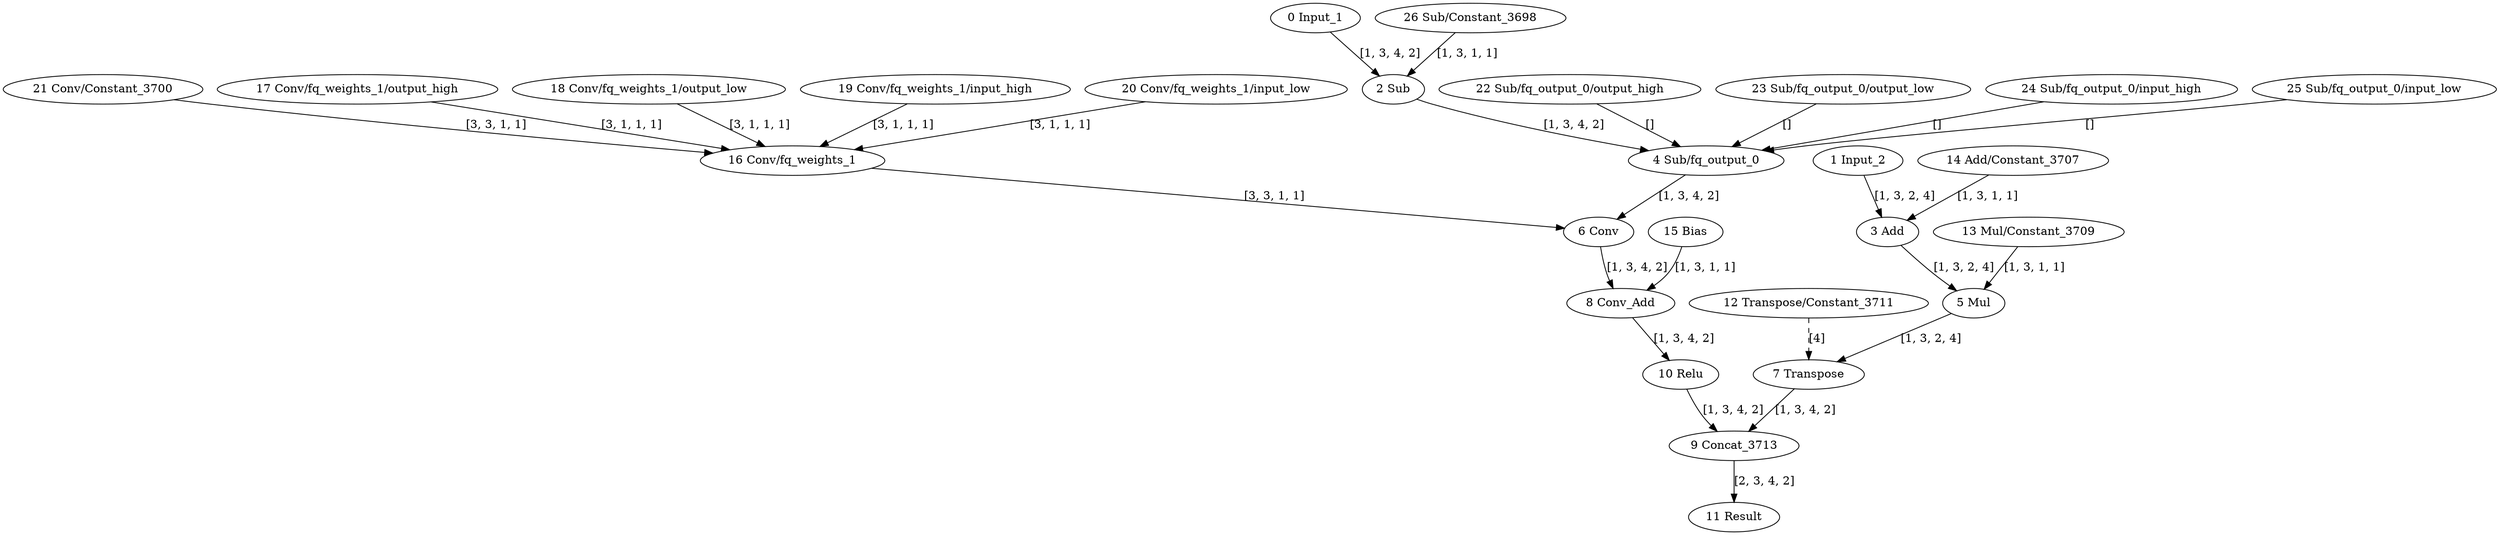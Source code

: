 strict digraph  {
"0 Input_1" [id=0, type=Parameter];
"1 Input_2" [id=1, type=Parameter];
"2 Sub" [id=2, type=Subtract];
"3 Add" [id=3, type=Add];
"4 Sub/fq_output_0" [id=4, type=FakeQuantize];
"5 Mul" [id=5, type=Multiply];
"6 Conv" [id=6, type=Convolution];
"7 Transpose" [id=7, type=Transpose];
"8 Conv_Add" [id=8, type=Add];
"9 Concat_3713" [id=9, type=Concat];
"10 Relu" [id=10, type=Relu];
"11 Result" [id=11, type=Result];
"12 Transpose/Constant_3711" [id=12, type=Constant];
"13 Mul/Constant_3709" [id=13, type=Constant];
"14 Add/Constant_3707" [id=14, type=Constant];
"15 Bias" [id=15, type=Constant];
"16 Conv/fq_weights_1" [id=16, type=FakeQuantize];
"17 Conv/fq_weights_1/output_high" [id=17, type=Constant];
"18 Conv/fq_weights_1/output_low" [id=18, type=Constant];
"19 Conv/fq_weights_1/input_high" [id=19, type=Constant];
"20 Conv/fq_weights_1/input_low" [id=20, type=Constant];
"21 Conv/Constant_3700" [id=21, type=Constant];
"22 Sub/fq_output_0/output_high" [id=22, type=Constant];
"23 Sub/fq_output_0/output_low" [id=23, type=Constant];
"24 Sub/fq_output_0/input_high" [id=24, type=Constant];
"25 Sub/fq_output_0/input_low" [id=25, type=Constant];
"26 Sub/Constant_3698" [id=26, type=Constant];
"0 Input_1" -> "2 Sub"  [label="[1, 3, 4, 2]", style=solid];
"1 Input_2" -> "3 Add"  [label="[1, 3, 2, 4]", style=solid];
"2 Sub" -> "4 Sub/fq_output_0"  [label="[1, 3, 4, 2]", style=solid];
"3 Add" -> "5 Mul"  [label="[1, 3, 2, 4]", style=solid];
"4 Sub/fq_output_0" -> "6 Conv"  [label="[1, 3, 4, 2]", style=solid];
"5 Mul" -> "7 Transpose"  [label="[1, 3, 2, 4]", style=solid];
"6 Conv" -> "8 Conv_Add"  [label="[1, 3, 4, 2]", style=solid];
"7 Transpose" -> "9 Concat_3713"  [label="[1, 3, 4, 2]", style=solid];
"8 Conv_Add" -> "10 Relu"  [label="[1, 3, 4, 2]", style=solid];
"9 Concat_3713" -> "11 Result"  [label="[2, 3, 4, 2]", style=solid];
"10 Relu" -> "9 Concat_3713"  [label="[1, 3, 4, 2]", style=solid];
"12 Transpose/Constant_3711" -> "7 Transpose"  [label="[4]", style=dashed];
"13 Mul/Constant_3709" -> "5 Mul"  [label="[1, 3, 1, 1]", style=solid];
"14 Add/Constant_3707" -> "3 Add"  [label="[1, 3, 1, 1]", style=solid];
"15 Bias" -> "8 Conv_Add"  [label="[1, 3, 1, 1]", style=solid];
"16 Conv/fq_weights_1" -> "6 Conv"  [label="[3, 3, 1, 1]", style=solid];
"17 Conv/fq_weights_1/output_high" -> "16 Conv/fq_weights_1"  [label="[3, 1, 1, 1]", style=solid];
"18 Conv/fq_weights_1/output_low" -> "16 Conv/fq_weights_1"  [label="[3, 1, 1, 1]", style=solid];
"19 Conv/fq_weights_1/input_high" -> "16 Conv/fq_weights_1"  [label="[3, 1, 1, 1]", style=solid];
"20 Conv/fq_weights_1/input_low" -> "16 Conv/fq_weights_1"  [label="[3, 1, 1, 1]", style=solid];
"21 Conv/Constant_3700" -> "16 Conv/fq_weights_1"  [label="[3, 3, 1, 1]", style=solid];
"22 Sub/fq_output_0/output_high" -> "4 Sub/fq_output_0"  [label="[]", style=solid];
"23 Sub/fq_output_0/output_low" -> "4 Sub/fq_output_0"  [label="[]", style=solid];
"24 Sub/fq_output_0/input_high" -> "4 Sub/fq_output_0"  [label="[]", style=solid];
"25 Sub/fq_output_0/input_low" -> "4 Sub/fq_output_0"  [label="[]", style=solid];
"26 Sub/Constant_3698" -> "2 Sub"  [label="[1, 3, 1, 1]", style=solid];
}
